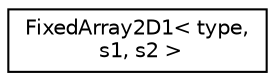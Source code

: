 digraph "Graphical Class Hierarchy"
{
 // INTERACTIVE_SVG=YES
 // LATEX_PDF_SIZE
  edge [fontname="Helvetica",fontsize="10",labelfontname="Helvetica",labelfontsize="10"];
  node [fontname="Helvetica",fontsize="10",shape=record];
  rankdir="LR";
  Node0 [label="FixedArray2D1\< type,\l s1, s2 \>",height=0.2,width=0.4,color="black", fillcolor="white", style="filled",URL="$da/dcf/class_fixed_array2_d1.html",tooltip=" "];
}
